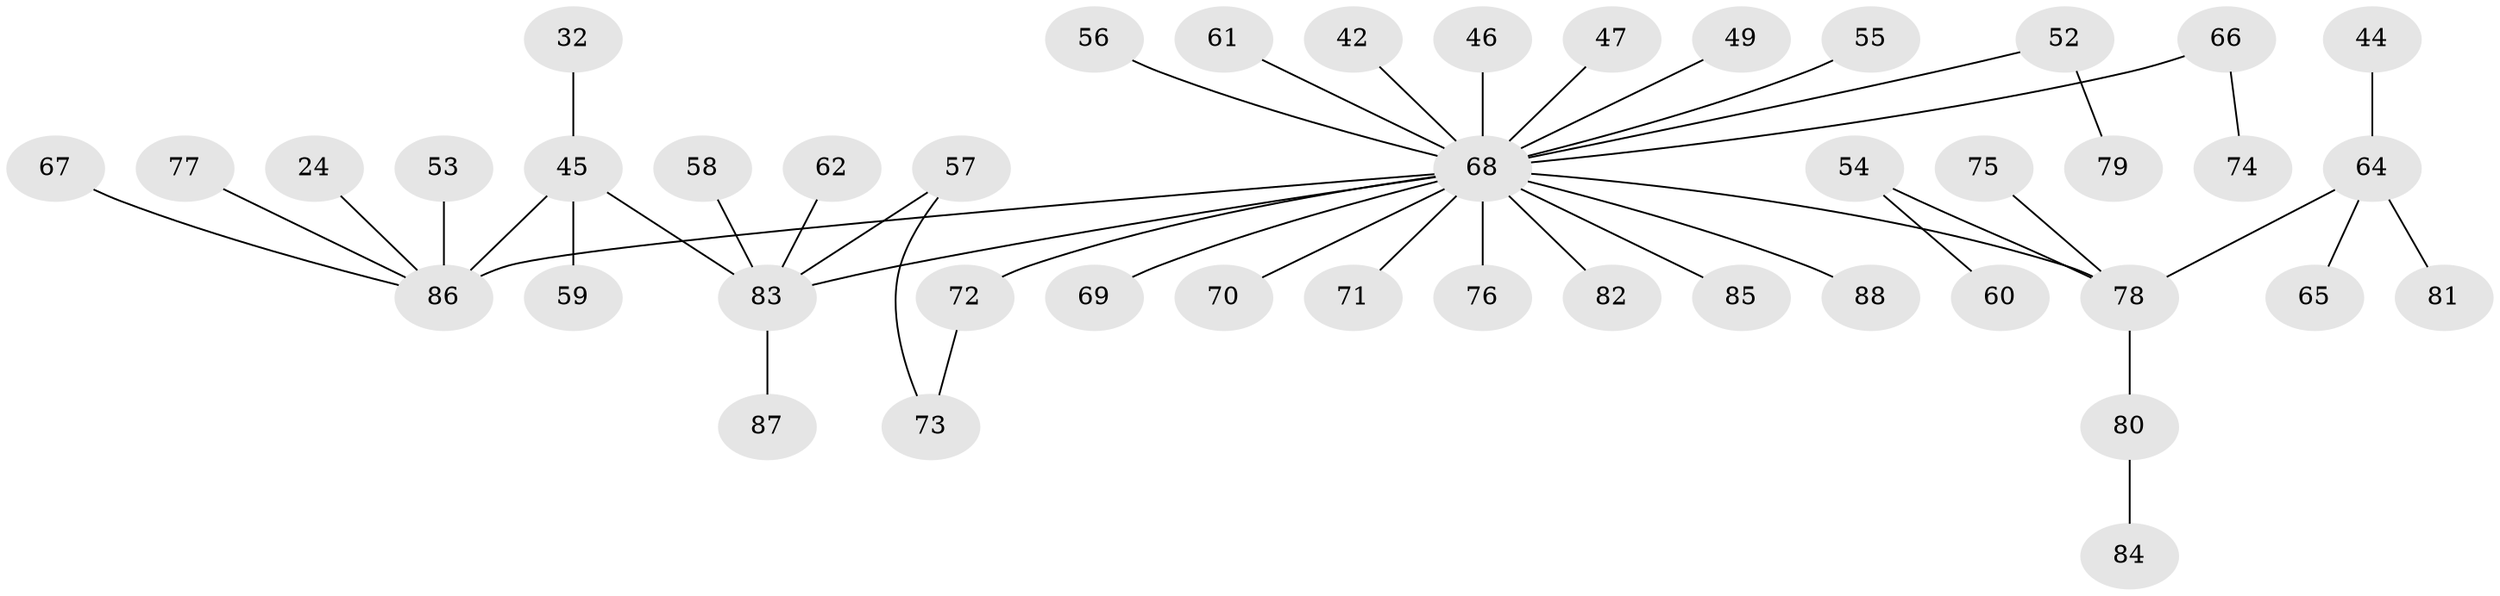// original degree distribution, {7: 0.011363636363636364, 5: 0.06818181818181818, 6: 0.022727272727272728, 1: 0.48863636363636365, 3: 0.09090909090909091, 2: 0.2727272727272727, 4: 0.045454545454545456}
// Generated by graph-tools (version 1.1) at 2025/41/03/09/25 04:41:14]
// undirected, 44 vertices, 45 edges
graph export_dot {
graph [start="1"]
  node [color=gray90,style=filled];
  24;
  32;
  42;
  44;
  45 [super="+31"];
  46;
  47;
  49;
  52;
  53;
  54;
  55;
  56 [super="+38"];
  57;
  58;
  59;
  60;
  61;
  62;
  64 [super="+20+37+23"];
  65;
  66;
  67 [super="+28"];
  68 [super="+36+39+8+63+40+48"];
  69;
  70;
  71;
  72;
  73;
  74;
  75;
  76;
  77;
  78 [super="+51"];
  79;
  80;
  81;
  82;
  83 [super="+43"];
  84;
  85;
  86 [super="+6+18+50"];
  87;
  88;
  24 -- 86;
  32 -- 45;
  42 -- 68;
  44 -- 64;
  45 -- 86 [weight=2];
  45 -- 59;
  45 -- 83;
  46 -- 68;
  47 -- 68;
  49 -- 68;
  52 -- 79;
  52 -- 68;
  53 -- 86;
  54 -- 60;
  54 -- 78;
  55 -- 68;
  56 -- 68;
  57 -- 73;
  57 -- 83;
  58 -- 83;
  61 -- 68;
  62 -- 83;
  64 -- 65;
  64 -- 81;
  64 -- 78;
  66 -- 74;
  66 -- 68;
  67 -- 86;
  68 -- 72;
  68 -- 71;
  68 -- 85;
  68 -- 86;
  68 -- 82;
  68 -- 76;
  68 -- 69;
  68 -- 78;
  68 -- 83;
  68 -- 70;
  68 -- 88;
  72 -- 73;
  75 -- 78;
  77 -- 86;
  78 -- 80;
  80 -- 84;
  83 -- 87;
}
